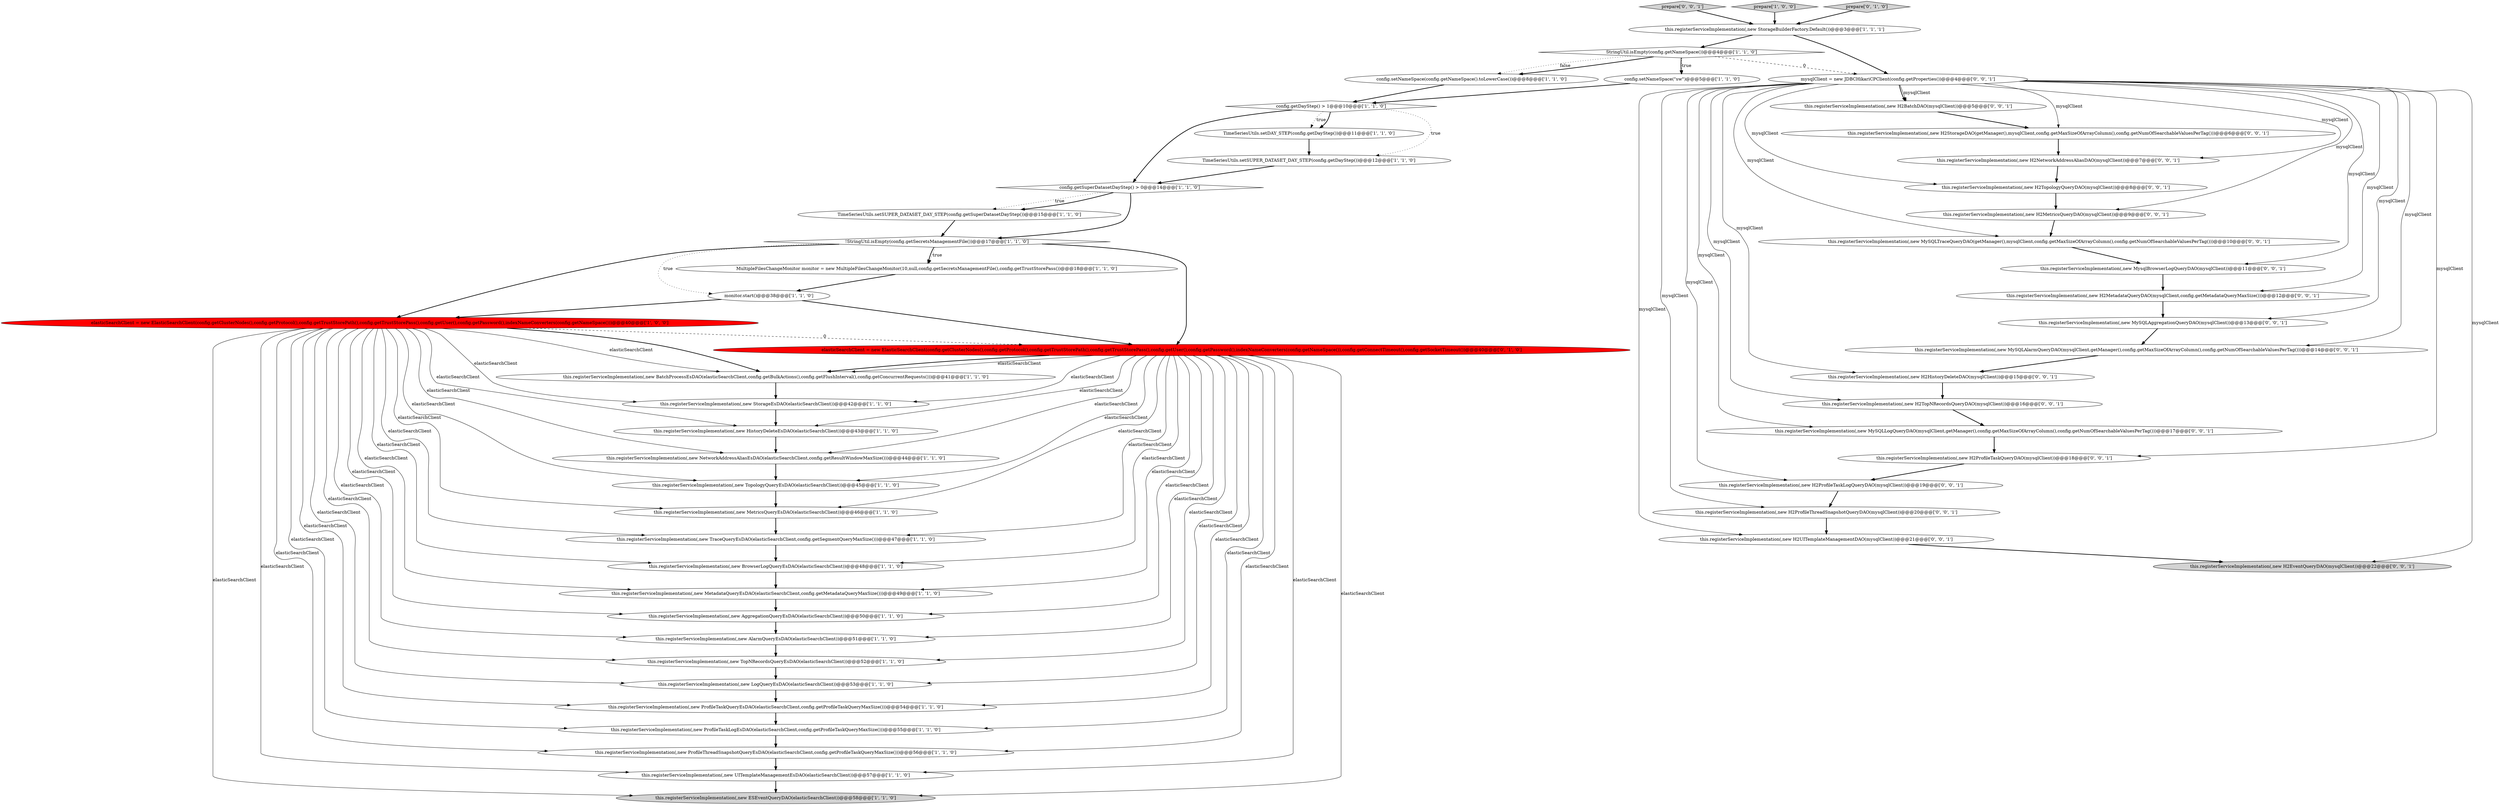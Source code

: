 digraph {
14 [style = filled, label = "config.getDayStep() > 1@@@10@@@['1', '1', '0']", fillcolor = white, shape = diamond image = "AAA0AAABBB1BBB"];
12 [style = filled, label = "this.registerServiceImplementation(,new MetricsQueryEsDAO(elasticSearchClient))@@@46@@@['1', '1', '0']", fillcolor = white, shape = ellipse image = "AAA0AAABBB1BBB"];
13 [style = filled, label = "TimeSeriesUtils.setSUPER_DATASET_DAY_STEP(config.getSuperDatasetDayStep())@@@15@@@['1', '1', '0']", fillcolor = white, shape = ellipse image = "AAA0AAABBB1BBB"];
38 [style = filled, label = "prepare['0', '0', '1']", fillcolor = lightgray, shape = diamond image = "AAA0AAABBB3BBB"];
49 [style = filled, label = "this.registerServiceImplementation(,new H2ProfileTaskQueryDAO(mysqlClient))@@@18@@@['0', '0', '1']", fillcolor = white, shape = ellipse image = "AAA0AAABBB3BBB"];
48 [style = filled, label = "this.registerServiceImplementation(,new MySQLAlarmQueryDAO(mysqlClient,getManager(),config.getMaxSizeOfArrayColumn(),config.getNumOfSearchableValuesPerTag()))@@@14@@@['0', '0', '1']", fillcolor = white, shape = ellipse image = "AAA0AAABBB3BBB"];
44 [style = filled, label = "this.registerServiceImplementation(,new H2EventQueryDAO(mysqlClient))@@@22@@@['0', '0', '1']", fillcolor = lightgray, shape = ellipse image = "AAA0AAABBB3BBB"];
3 [style = filled, label = "this.registerServiceImplementation(,new StorageBuilderFactory.Default())@@@3@@@['1', '1', '1']", fillcolor = white, shape = ellipse image = "AAA0AAABBB1BBB"];
16 [style = filled, label = "!StringUtil.isEmpty(config.getSecretsManagementFile())@@@17@@@['1', '1', '0']", fillcolor = white, shape = diamond image = "AAA0AAABBB1BBB"];
27 [style = filled, label = "this.registerServiceImplementation(,new TopNRecordsQueryEsDAO(elasticSearchClient))@@@52@@@['1', '1', '0']", fillcolor = white, shape = ellipse image = "AAA0AAABBB1BBB"];
24 [style = filled, label = "this.registerServiceImplementation(,new MetadataQueryEsDAO(elasticSearchClient,config.getMetadataQueryMaxSize()))@@@49@@@['1', '1', '0']", fillcolor = white, shape = ellipse image = "AAA0AAABBB1BBB"];
40 [style = filled, label = "this.registerServiceImplementation(,new MySQLTraceQueryDAO(getManager(),mysqlClient,config.getMaxSizeOfArrayColumn(),config.getNumOfSearchableValuesPerTag()))@@@10@@@['0', '0', '1']", fillcolor = white, shape = ellipse image = "AAA0AAABBB3BBB"];
52 [style = filled, label = "this.registerServiceImplementation(,new MysqlBrowserLogQueryDAO(mysqlClient))@@@11@@@['0', '0', '1']", fillcolor = white, shape = ellipse image = "AAA0AAABBB3BBB"];
6 [style = filled, label = "this.registerServiceImplementation(,new AlarmQueryEsDAO(elasticSearchClient))@@@51@@@['1', '1', '0']", fillcolor = white, shape = ellipse image = "AAA0AAABBB1BBB"];
26 [style = filled, label = "this.registerServiceImplementation(,new NetworkAddressAliasEsDAO(elasticSearchClient,config.getResultWindowMaxSize()))@@@44@@@['1', '1', '0']", fillcolor = white, shape = ellipse image = "AAA0AAABBB1BBB"];
29 [style = filled, label = "this.registerServiceImplementation(,new AggregationQueryEsDAO(elasticSearchClient))@@@50@@@['1', '1', '0']", fillcolor = white, shape = ellipse image = "AAA0AAABBB1BBB"];
37 [style = filled, label = "this.registerServiceImplementation(,new H2MetadataQueryDAO(mysqlClient,config.getMetadataQueryMaxSize()))@@@12@@@['0', '0', '1']", fillcolor = white, shape = ellipse image = "AAA0AAABBB3BBB"];
39 [style = filled, label = "this.registerServiceImplementation(,new MySQLAggregationQueryDAO(mysqlClient))@@@13@@@['0', '0', '1']", fillcolor = white, shape = ellipse image = "AAA0AAABBB3BBB"];
53 [style = filled, label = "this.registerServiceImplementation(,new H2TopNRecordsQueryDAO(mysqlClient))@@@16@@@['0', '0', '1']", fillcolor = white, shape = ellipse image = "AAA0AAABBB3BBB"];
9 [style = filled, label = "this.registerServiceImplementation(,new ProfileTaskQueryEsDAO(elasticSearchClient,config.getProfileTaskQueryMaxSize()))@@@54@@@['1', '1', '0']", fillcolor = white, shape = ellipse image = "AAA0AAABBB1BBB"];
51 [style = filled, label = "this.registerServiceImplementation(,new H2BatchDAO(mysqlClient))@@@5@@@['0', '0', '1']", fillcolor = white, shape = ellipse image = "AAA0AAABBB3BBB"];
42 [style = filled, label = "this.registerServiceImplementation(,new H2StorageDAO(getManager(),mysqlClient,config.getMaxSizeOfArrayColumn(),config.getNumOfSearchableValuesPerTag()))@@@6@@@['0', '0', '1']", fillcolor = white, shape = ellipse image = "AAA0AAABBB3BBB"];
5 [style = filled, label = "this.registerServiceImplementation(,new TraceQueryEsDAO(elasticSearchClient,config.getSegmentQueryMaxSize()))@@@47@@@['1', '1', '0']", fillcolor = white, shape = ellipse image = "AAA0AAABBB1BBB"];
28 [style = filled, label = "MultipleFilesChangeMonitor monitor = new MultipleFilesChangeMonitor(10,null,config.getSecretsManagementFile(),config.getTrustStorePass())@@@18@@@['1', '1', '0']", fillcolor = white, shape = ellipse image = "AAA0AAABBB1BBB"];
8 [style = filled, label = "config.setNameSpace(config.getNameSpace().toLowerCase())@@@8@@@['1', '1', '0']", fillcolor = white, shape = ellipse image = "AAA0AAABBB1BBB"];
43 [style = filled, label = "this.registerServiceImplementation(,new H2HistoryDeleteDAO(mysqlClient))@@@15@@@['0', '0', '1']", fillcolor = white, shape = ellipse image = "AAA0AAABBB3BBB"];
36 [style = filled, label = "this.registerServiceImplementation(,new H2NetworkAddressAliasDAO(mysqlClient))@@@7@@@['0', '0', '1']", fillcolor = white, shape = ellipse image = "AAA0AAABBB3BBB"];
46 [style = filled, label = "this.registerServiceImplementation(,new H2ProfileThreadSnapshotQueryDAO(mysqlClient))@@@20@@@['0', '0', '1']", fillcolor = white, shape = ellipse image = "AAA0AAABBB3BBB"];
7 [style = filled, label = "this.registerServiceImplementation(,new HistoryDeleteEsDAO(elasticSearchClient))@@@43@@@['1', '1', '0']", fillcolor = white, shape = ellipse image = "AAA0AAABBB1BBB"];
15 [style = filled, label = "StringUtil.isEmpty(config.getNameSpace())@@@4@@@['1', '1', '0']", fillcolor = white, shape = diamond image = "AAA0AAABBB1BBB"];
20 [style = filled, label = "config.getSuperDatasetDayStep() > 0@@@14@@@['1', '1', '0']", fillcolor = white, shape = diamond image = "AAA0AAABBB1BBB"];
31 [style = filled, label = "prepare['1', '0', '0']", fillcolor = lightgray, shape = diamond image = "AAA0AAABBB1BBB"];
33 [style = filled, label = "elasticSearchClient = new ElasticSearchClient(config.getClusterNodes(),config.getProtocol(),config.getTrustStorePath(),config.getTrustStorePass(),config.getUser(),config.getPassword(),indexNameConverters(config.getNameSpace()),config.getConnectTimeout(),config.getSocketTimeout())@@@40@@@['0', '1', '0']", fillcolor = red, shape = ellipse image = "AAA1AAABBB2BBB"];
41 [style = filled, label = "this.registerServiceImplementation(,new H2UITemplateManagementDAO(mysqlClient))@@@21@@@['0', '0', '1']", fillcolor = white, shape = ellipse image = "AAA0AAABBB3BBB"];
21 [style = filled, label = "this.registerServiceImplementation(,new LogQueryEsDAO(elasticSearchClient))@@@53@@@['1', '1', '0']", fillcolor = white, shape = ellipse image = "AAA0AAABBB1BBB"];
25 [style = filled, label = "TimeSeriesUtils.setSUPER_DATASET_DAY_STEP(config.getDayStep())@@@12@@@['1', '1', '0']", fillcolor = white, shape = ellipse image = "AAA0AAABBB1BBB"];
1 [style = filled, label = "this.registerServiceImplementation(,new BatchProcessEsDAO(elasticSearchClient,config.getBulkActions(),config.getFlushInterval(),config.getConcurrentRequests()))@@@41@@@['1', '1', '0']", fillcolor = white, shape = ellipse image = "AAA0AAABBB1BBB"];
32 [style = filled, label = "prepare['0', '1', '0']", fillcolor = lightgray, shape = diamond image = "AAA0AAABBB2BBB"];
4 [style = filled, label = "elasticSearchClient = new ElasticSearchClient(config.getClusterNodes(),config.getProtocol(),config.getTrustStorePath(),config.getTrustStorePass(),config.getUser(),config.getPassword(),indexNameConverters(config.getNameSpace()))@@@40@@@['1', '0', '0']", fillcolor = red, shape = ellipse image = "AAA1AAABBB1BBB"];
11 [style = filled, label = "monitor.start()@@@38@@@['1', '1', '0']", fillcolor = white, shape = ellipse image = "AAA0AAABBB1BBB"];
19 [style = filled, label = "this.registerServiceImplementation(,new TopologyQueryEsDAO(elasticSearchClient))@@@45@@@['1', '1', '0']", fillcolor = white, shape = ellipse image = "AAA0AAABBB1BBB"];
30 [style = filled, label = "this.registerServiceImplementation(,new UITemplateManagementEsDAO(elasticSearchClient))@@@57@@@['1', '1', '0']", fillcolor = white, shape = ellipse image = "AAA0AAABBB1BBB"];
23 [style = filled, label = "TimeSeriesUtils.setDAY_STEP(config.getDayStep())@@@11@@@['1', '1', '0']", fillcolor = white, shape = ellipse image = "AAA0AAABBB1BBB"];
35 [style = filled, label = "this.registerServiceImplementation(,new H2ProfileTaskLogQueryDAO(mysqlClient))@@@19@@@['0', '0', '1']", fillcolor = white, shape = ellipse image = "AAA0AAABBB3BBB"];
18 [style = filled, label = "this.registerServiceImplementation(,new ProfileThreadSnapshotQueryEsDAO(elasticSearchClient,config.getProfileTaskQueryMaxSize()))@@@56@@@['1', '1', '0']", fillcolor = white, shape = ellipse image = "AAA0AAABBB1BBB"];
50 [style = filled, label = "this.registerServiceImplementation(,new H2MetricsQueryDAO(mysqlClient))@@@9@@@['0', '0', '1']", fillcolor = white, shape = ellipse image = "AAA0AAABBB3BBB"];
0 [style = filled, label = "config.setNameSpace(\"sw\")@@@5@@@['1', '1', '0']", fillcolor = white, shape = ellipse image = "AAA0AAABBB1BBB"];
45 [style = filled, label = "mysqlClient = new JDBCHikariCPClient(config.getProperties())@@@4@@@['0', '0', '1']", fillcolor = white, shape = ellipse image = "AAA0AAABBB3BBB"];
22 [style = filled, label = "this.registerServiceImplementation(,new ProfileTaskLogEsDAO(elasticSearchClient,config.getProfileTaskQueryMaxSize()))@@@55@@@['1', '1', '0']", fillcolor = white, shape = ellipse image = "AAA0AAABBB1BBB"];
10 [style = filled, label = "this.registerServiceImplementation(,new StorageEsDAO(elasticSearchClient))@@@42@@@['1', '1', '0']", fillcolor = white, shape = ellipse image = "AAA0AAABBB1BBB"];
2 [style = filled, label = "this.registerServiceImplementation(,new BrowserLogQueryEsDAO(elasticSearchClient))@@@48@@@['1', '1', '0']", fillcolor = white, shape = ellipse image = "AAA0AAABBB1BBB"];
17 [style = filled, label = "this.registerServiceImplementation(,new ESEventQueryDAO(elasticSearchClient))@@@58@@@['1', '1', '0']", fillcolor = lightgray, shape = ellipse image = "AAA0AAABBB1BBB"];
34 [style = filled, label = "this.registerServiceImplementation(,new MySQLLogQueryDAO(mysqlClient,getManager(),config.getMaxSizeOfArrayColumn(),config.getNumOfSearchableValuesPerTag()))@@@17@@@['0', '0', '1']", fillcolor = white, shape = ellipse image = "AAA0AAABBB3BBB"];
47 [style = filled, label = "this.registerServiceImplementation(,new H2TopologyQueryDAO(mysqlClient))@@@8@@@['0', '0', '1']", fillcolor = white, shape = ellipse image = "AAA0AAABBB3BBB"];
4->27 [style = solid, label="elasticSearchClient"];
12->5 [style = bold, label=""];
45->42 [style = solid, label="mysqlClient"];
4->17 [style = solid, label="elasticSearchClient"];
18->30 [style = bold, label=""];
45->37 [style = solid, label="mysqlClient"];
45->41 [style = solid, label="mysqlClient"];
4->10 [style = solid, label="elasticSearchClient"];
4->7 [style = solid, label="elasticSearchClient"];
33->7 [style = solid, label="elasticSearchClient"];
33->1 [style = solid, label="elasticSearchClient"];
45->43 [style = solid, label="mysqlClient"];
4->33 [style = dashed, label="0"];
7->26 [style = bold, label=""];
33->9 [style = solid, label="elasticSearchClient"];
15->45 [style = dashed, label="0"];
33->29 [style = solid, label="elasticSearchClient"];
29->6 [style = bold, label=""];
4->9 [style = solid, label="elasticSearchClient"];
0->14 [style = bold, label=""];
20->16 [style = bold, label=""];
53->34 [style = bold, label=""];
48->43 [style = bold, label=""];
15->0 [style = bold, label=""];
43->53 [style = bold, label=""];
11->33 [style = bold, label=""];
45->48 [style = solid, label="mysqlClient"];
20->13 [style = dotted, label="true"];
2->24 [style = bold, label=""];
32->3 [style = bold, label=""];
14->20 [style = bold, label=""];
23->25 [style = bold, label=""];
4->29 [style = solid, label="elasticSearchClient"];
4->18 [style = solid, label="elasticSearchClient"];
33->24 [style = solid, label="elasticSearchClient"];
45->51 [style = solid, label="mysqlClient"];
19->12 [style = bold, label=""];
40->52 [style = bold, label=""];
4->19 [style = solid, label="elasticSearchClient"];
33->22 [style = solid, label="elasticSearchClient"];
52->37 [style = bold, label=""];
33->27 [style = solid, label="elasticSearchClient"];
45->44 [style = solid, label="mysqlClient"];
33->12 [style = solid, label="elasticSearchClient"];
10->7 [style = bold, label=""];
13->16 [style = bold, label=""];
46->41 [style = bold, label=""];
45->35 [style = solid, label="mysqlClient"];
21->9 [style = bold, label=""];
22->18 [style = bold, label=""];
16->33 [style = bold, label=""];
14->25 [style = dotted, label="true"];
4->22 [style = solid, label="elasticSearchClient"];
51->42 [style = bold, label=""];
31->3 [style = bold, label=""];
33->5 [style = solid, label="elasticSearchClient"];
16->11 [style = dotted, label="true"];
4->12 [style = solid, label="elasticSearchClient"];
33->18 [style = solid, label="elasticSearchClient"];
4->24 [style = solid, label="elasticSearchClient"];
9->22 [style = bold, label=""];
20->13 [style = bold, label=""];
30->17 [style = bold, label=""];
4->2 [style = solid, label="elasticSearchClient"];
49->35 [style = bold, label=""];
45->49 [style = solid, label="mysqlClient"];
45->51 [style = bold, label=""];
34->49 [style = bold, label=""];
3->45 [style = bold, label=""];
45->40 [style = solid, label="mysqlClient"];
11->4 [style = bold, label=""];
8->14 [style = bold, label=""];
14->23 [style = dotted, label="true"];
4->1 [style = solid, label="elasticSearchClient"];
33->21 [style = solid, label="elasticSearchClient"];
26->19 [style = bold, label=""];
15->0 [style = dotted, label="true"];
38->3 [style = bold, label=""];
47->50 [style = bold, label=""];
45->34 [style = solid, label="mysqlClient"];
45->46 [style = solid, label="mysqlClient"];
6->27 [style = bold, label=""];
25->20 [style = bold, label=""];
14->23 [style = bold, label=""];
45->36 [style = solid, label="mysqlClient"];
4->1 [style = bold, label=""];
4->6 [style = solid, label="elasticSearchClient"];
4->26 [style = solid, label="elasticSearchClient"];
16->4 [style = bold, label=""];
27->21 [style = bold, label=""];
33->30 [style = solid, label="elasticSearchClient"];
15->8 [style = bold, label=""];
37->39 [style = bold, label=""];
15->8 [style = dotted, label="false"];
4->21 [style = solid, label="elasticSearchClient"];
45->50 [style = solid, label="mysqlClient"];
36->47 [style = bold, label=""];
39->48 [style = bold, label=""];
33->19 [style = solid, label="elasticSearchClient"];
28->11 [style = bold, label=""];
33->10 [style = solid, label="elasticSearchClient"];
45->52 [style = solid, label="mysqlClient"];
33->2 [style = solid, label="elasticSearchClient"];
3->15 [style = bold, label=""];
24->29 [style = bold, label=""];
33->1 [style = bold, label=""];
42->36 [style = bold, label=""];
4->30 [style = solid, label="elasticSearchClient"];
45->47 [style = solid, label="mysqlClient"];
5->2 [style = bold, label=""];
16->28 [style = bold, label=""];
45->39 [style = solid, label="mysqlClient"];
50->40 [style = bold, label=""];
4->5 [style = solid, label="elasticSearchClient"];
33->17 [style = solid, label="elasticSearchClient"];
16->28 [style = dotted, label="true"];
33->6 [style = solid, label="elasticSearchClient"];
1->10 [style = bold, label=""];
45->53 [style = solid, label="mysqlClient"];
41->44 [style = bold, label=""];
33->26 [style = solid, label="elasticSearchClient"];
35->46 [style = bold, label=""];
}
